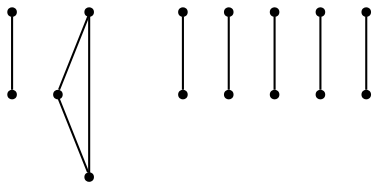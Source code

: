 graph {
  node [shape=point,comment="{\"directed\":false,\"doi\":\"10.1007/978-3-540-77537-9_16\",\"figure\":\"1 (1)\"}"]

  v0 [pos="1702.0782196577204,1460.7115201268052"]
  v1 [pos="1515.2726255372513,1460.7115201268052"]
  v2 [pos="1690.4028580953907,1414.027864682747"]
  v3 [pos="1573.6493697232977,1612.4333128680607"]
  v4 [pos="1643.701475471674,1577.4206428365997"]
  v5 [pos="1515.2726255372513,1484.053331948483"]
  v6 [pos="1632.0261139093443,1484.053331948483"]
  v7 [pos="1503.5972957877225,1577.4206428365997"]
  v8 [pos="1608.6754544102869,1519.0660655813508"]
  v9 [pos="1608.6754544102869,1379.0151628505826"]
  v10 [pos="1456.8958813512047,1414.027864682747"]
  v11 [pos="1538.6233486619105,1379.0151628505826"]
  v12 [pos="1538.6233486619105,1519.0660655813508"]
  v13 [pos="1445.2205516016759,1449.0406301163184"]
  v14 [pos="1632.0261139093443,1449.0406301163184"]

  v0 -- v1 [id="-1",pos="1702.0782196577204,1460.7115201268052 1515.2726255372513,1460.7115201268052 1515.2726255372513,1460.7115201268052 1515.2726255372513,1460.7115201268052"]
  v13 -- v14 [id="-2",pos="1445.2205516016759,1449.0406301163184 1632.0261139093443,1449.0406301163184 1632.0261139093443,1449.0406301163184 1632.0261139093443,1449.0406301163184"]
  v10 -- v2 [id="-3",pos="1456.8958813512047,1414.027864682747 1690.4028580953907,1414.027864682747 1690.4028580953907,1414.027864682747 1690.4028580953907,1414.027864682747"]
  v11 -- v12 [id="-4",pos="1538.6233486619105,1379.0151628505826 1538.6233486619105,1519.0660655813508 1538.6233486619105,1519.0660655813508 1538.6233486619105,1519.0660655813508"]
  v3 -- v10 [id="-5",pos="1573.6493697232977,1612.4333128680607 1456.8958813512047,1414.027864682747 1456.8958813512047,1414.027864682747 1456.8958813512047,1414.027864682747"]
  v8 -- v9 [id="-6",pos="1608.6754544102869,1519.0660655813508 1608.6754544102869,1379.0151628505826 1608.6754544102869,1379.0151628505826 1608.6754544102869,1379.0151628505826"]
  v6 -- v7 [id="-7",pos="1632.0261139093443,1484.053331948483 1503.5972957877225,1577.4206428365997 1503.5972957877225,1577.4206428365997 1503.5972957877225,1577.4206428365997"]
  v4 -- v5 [id="-8",pos="1643.701475471674,1577.4206428365997 1515.2726255372513,1484.053331948483 1515.2726255372513,1484.053331948483 1515.2726255372513,1484.053331948483"]
  v2 -- v3 [id="-9",pos="1690.4028580953907,1414.027864682747 1573.6493697232977,1612.4333128680607 1573.6493697232977,1612.4333128680607 1573.6493697232977,1612.4333128680607"]
}